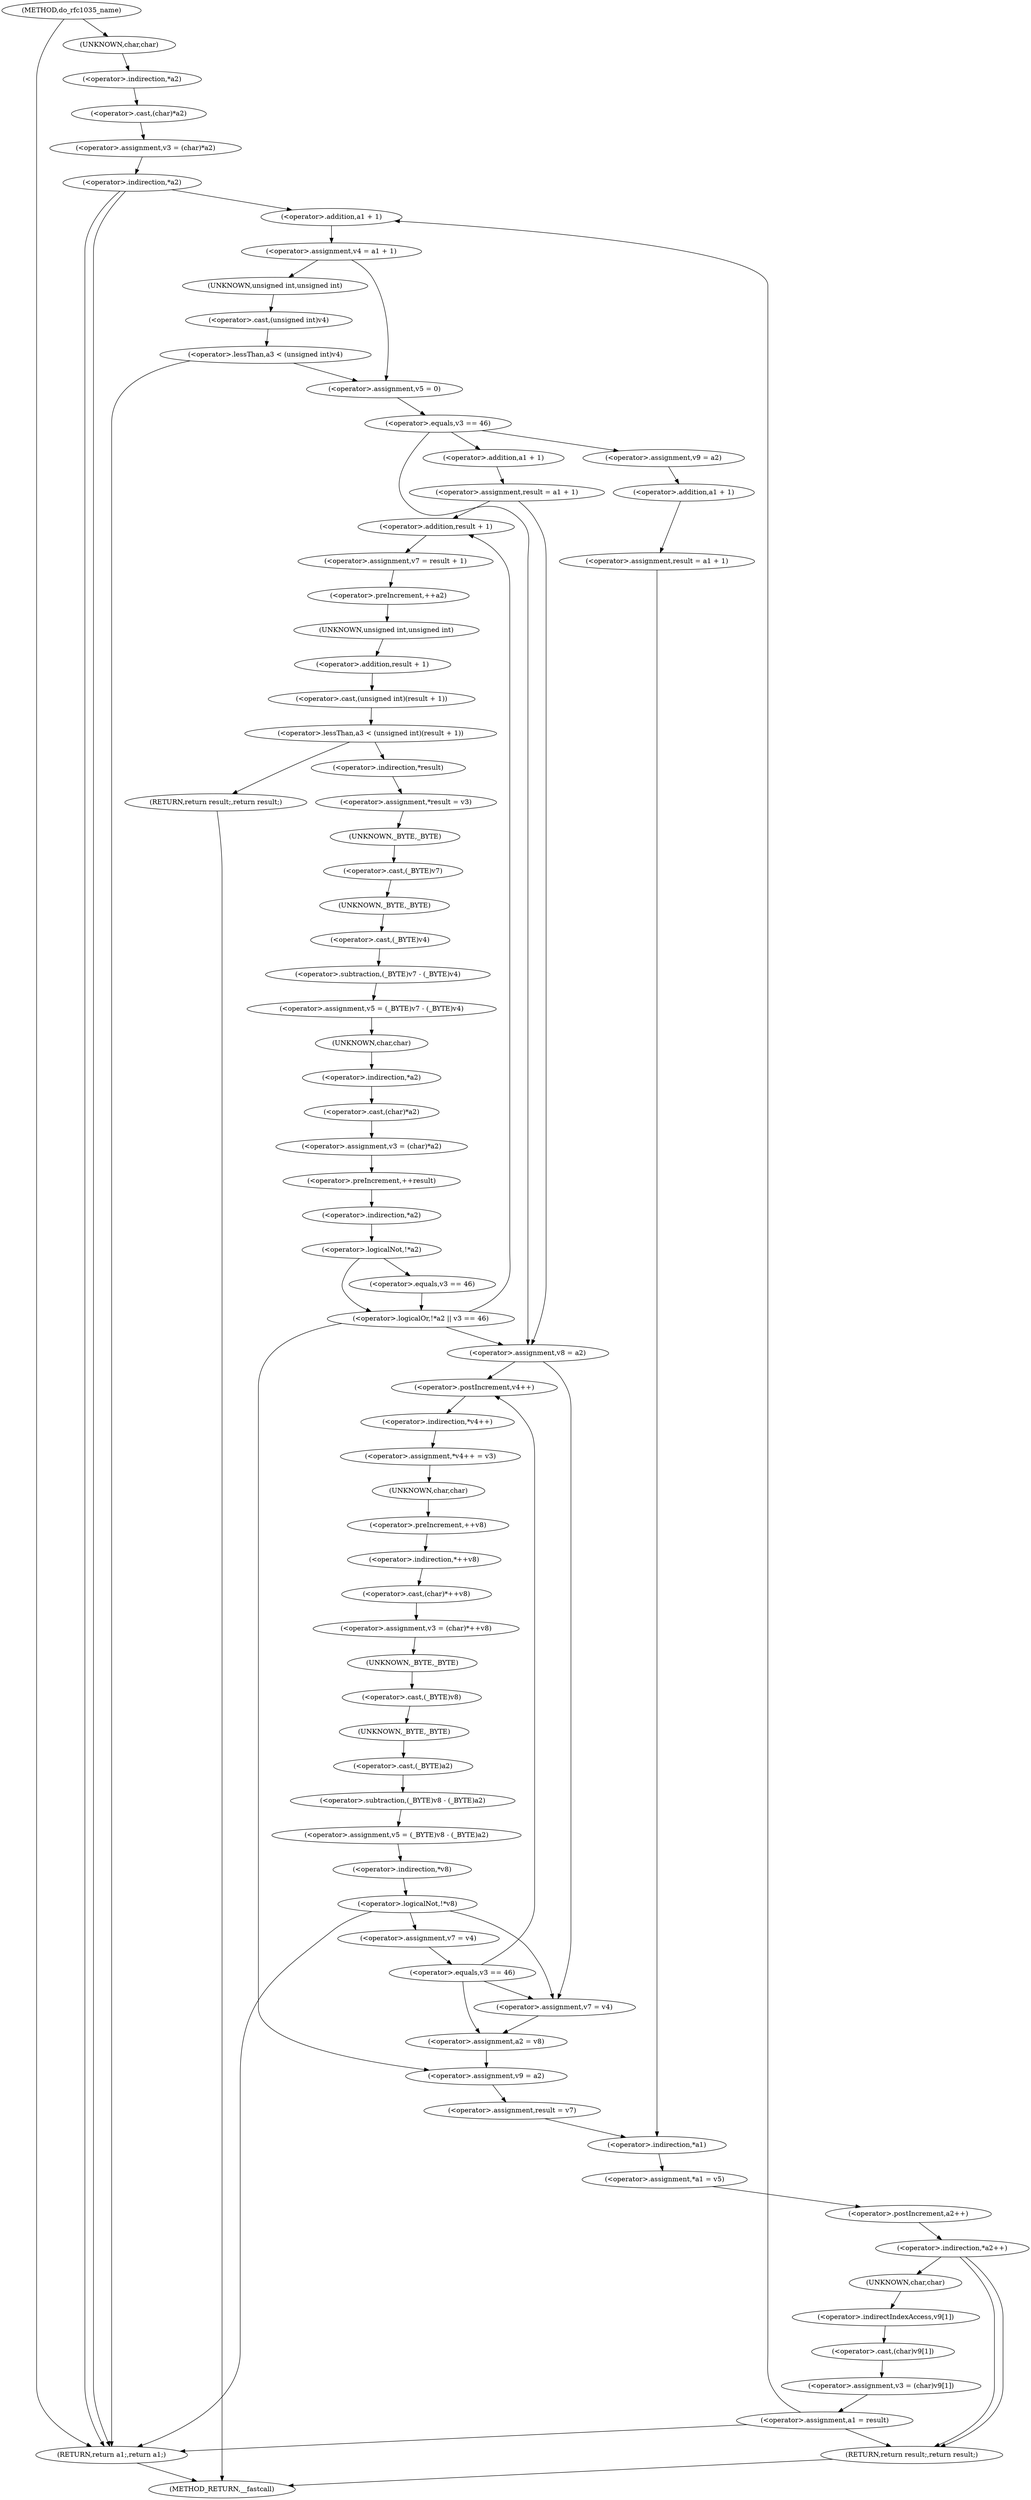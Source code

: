 digraph do_rfc1035_name {  
"1000123" [label = "(<operator>.assignment,v3 = (char)*a2)" ]
"1000125" [label = "(<operator>.cast,(char)*a2)" ]
"1000126" [label = "(UNKNOWN,char,char)" ]
"1000127" [label = "(<operator>.indirection,*a2)" ]
"1000130" [label = "(<operator>.indirection,*a2)" ]
"1000136" [label = "(<operator>.assignment,v4 = a1 + 1)" ]
"1000138" [label = "(<operator>.addition,a1 + 1)" ]
"1000145" [label = "(<operator>.lessThan,a3 < (unsigned int)v4)" ]
"1000147" [label = "(<operator>.cast,(unsigned int)v4)" ]
"1000148" [label = "(UNKNOWN,unsigned int,unsigned int)" ]
"1000151" [label = "(<operator>.assignment,v5 = 0)" ]
"1000155" [label = "(<operator>.equals,v3 == 46)" ]
"1000159" [label = "(<operator>.assignment,v9 = a2)" ]
"1000162" [label = "(<operator>.assignment,result = a1 + 1)" ]
"1000164" [label = "(<operator>.addition,a1 + 1)" ]
"1000172" [label = "(<operator>.assignment,result = a1 + 1)" ]
"1000174" [label = "(<operator>.addition,a1 + 1)" ]
"1000180" [label = "(<operator>.assignment,v7 = result + 1)" ]
"1000182" [label = "(<operator>.addition,result + 1)" ]
"1000185" [label = "(<operator>.preIncrement,++a2)" ]
"1000188" [label = "(<operator>.lessThan,a3 < (unsigned int)(result + 1))" ]
"1000190" [label = "(<operator>.cast,(unsigned int)(result + 1))" ]
"1000191" [label = "(UNKNOWN,unsigned int,unsigned int)" ]
"1000192" [label = "(<operator>.addition,result + 1)" ]
"1000195" [label = "(RETURN,return result;,return result;)" ]
"1000197" [label = "(<operator>.assignment,*result = v3)" ]
"1000198" [label = "(<operator>.indirection,*result)" ]
"1000201" [label = "(<operator>.assignment,v5 = (_BYTE)v7 - (_BYTE)v4)" ]
"1000203" [label = "(<operator>.subtraction,(_BYTE)v7 - (_BYTE)v4)" ]
"1000204" [label = "(<operator>.cast,(_BYTE)v7)" ]
"1000205" [label = "(UNKNOWN,_BYTE,_BYTE)" ]
"1000207" [label = "(<operator>.cast,(_BYTE)v4)" ]
"1000208" [label = "(UNKNOWN,_BYTE,_BYTE)" ]
"1000210" [label = "(<operator>.assignment,v3 = (char)*a2)" ]
"1000212" [label = "(<operator>.cast,(char)*a2)" ]
"1000213" [label = "(UNKNOWN,char,char)" ]
"1000214" [label = "(<operator>.indirection,*a2)" ]
"1000216" [label = "(<operator>.preIncrement,++result)" ]
"1000219" [label = "(<operator>.logicalOr,!*a2 || v3 == 46)" ]
"1000220" [label = "(<operator>.logicalNot,!*a2)" ]
"1000221" [label = "(<operator>.indirection,*a2)" ]
"1000223" [label = "(<operator>.equals,v3 == 46)" ]
"1000227" [label = "(<operator>.assignment,v8 = a2)" ]
"1000233" [label = "(<operator>.assignment,*v4++ = v3)" ]
"1000234" [label = "(<operator>.indirection,*v4++)" ]
"1000235" [label = "(<operator>.postIncrement,v4++)" ]
"1000238" [label = "(<operator>.assignment,v3 = (char)*++v8)" ]
"1000240" [label = "(<operator>.cast,(char)*++v8)" ]
"1000241" [label = "(UNKNOWN,char,char)" ]
"1000242" [label = "(<operator>.indirection,*++v8)" ]
"1000243" [label = "(<operator>.preIncrement,++v8)" ]
"1000245" [label = "(<operator>.assignment,v5 = (_BYTE)v8 - (_BYTE)a2)" ]
"1000247" [label = "(<operator>.subtraction,(_BYTE)v8 - (_BYTE)a2)" ]
"1000248" [label = "(<operator>.cast,(_BYTE)v8)" ]
"1000249" [label = "(UNKNOWN,_BYTE,_BYTE)" ]
"1000251" [label = "(<operator>.cast,(_BYTE)a2)" ]
"1000252" [label = "(UNKNOWN,_BYTE,_BYTE)" ]
"1000255" [label = "(<operator>.logicalNot,!*v8)" ]
"1000256" [label = "(<operator>.indirection,*v8)" ]
"1000259" [label = "(<operator>.assignment,v7 = v4)" ]
"1000263" [label = "(<operator>.equals,v3 == 46)" ]
"1000267" [label = "(<operator>.assignment,v7 = v4)" ]
"1000271" [label = "(<operator>.assignment,a2 = v8)" ]
"1000275" [label = "(<operator>.assignment,v9 = a2)" ]
"1000278" [label = "(<operator>.assignment,result = v7)" ]
"1000281" [label = "(<operator>.assignment,*a1 = v5)" ]
"1000282" [label = "(<operator>.indirection,*a1)" ]
"1000286" [label = "(<operator>.indirection,*a2++)" ]
"1000287" [label = "(<operator>.postIncrement,a2++)" ]
"1000293" [label = "(<operator>.assignment,v3 = (char)v9[1])" ]
"1000295" [label = "(<operator>.cast,(char)v9[1])" ]
"1000296" [label = "(UNKNOWN,char,char)" ]
"1000297" [label = "(<operator>.indirectIndexAccess,v9[1])" ]
"1000300" [label = "(<operator>.assignment,a1 = result)" ]
"1000306" [label = "(RETURN,return result;,return result;)" ]
"1000308" [label = "(RETURN,return a1;,return a1;)" ]
"1000108" [label = "(METHOD,do_rfc1035_name)" ]
"1000310" [label = "(METHOD_RETURN,__fastcall)" ]
  "1000123" -> "1000130" 
  "1000125" -> "1000123" 
  "1000126" -> "1000127" 
  "1000127" -> "1000125" 
  "1000130" -> "1000138" 
  "1000130" -> "1000308" 
  "1000130" -> "1000308" 
  "1000136" -> "1000148" 
  "1000136" -> "1000151" 
  "1000138" -> "1000136" 
  "1000145" -> "1000308" 
  "1000145" -> "1000151" 
  "1000147" -> "1000145" 
  "1000148" -> "1000147" 
  "1000151" -> "1000155" 
  "1000155" -> "1000159" 
  "1000155" -> "1000174" 
  "1000155" -> "1000227" 
  "1000159" -> "1000164" 
  "1000162" -> "1000282" 
  "1000164" -> "1000162" 
  "1000172" -> "1000182" 
  "1000172" -> "1000227" 
  "1000174" -> "1000172" 
  "1000180" -> "1000185" 
  "1000182" -> "1000180" 
  "1000185" -> "1000191" 
  "1000188" -> "1000195" 
  "1000188" -> "1000198" 
  "1000190" -> "1000188" 
  "1000191" -> "1000192" 
  "1000192" -> "1000190" 
  "1000195" -> "1000310" 
  "1000197" -> "1000205" 
  "1000198" -> "1000197" 
  "1000201" -> "1000213" 
  "1000203" -> "1000201" 
  "1000204" -> "1000208" 
  "1000205" -> "1000204" 
  "1000207" -> "1000203" 
  "1000208" -> "1000207" 
  "1000210" -> "1000216" 
  "1000212" -> "1000210" 
  "1000213" -> "1000214" 
  "1000214" -> "1000212" 
  "1000216" -> "1000221" 
  "1000219" -> "1000182" 
  "1000219" -> "1000227" 
  "1000219" -> "1000275" 
  "1000220" -> "1000219" 
  "1000220" -> "1000223" 
  "1000221" -> "1000220" 
  "1000223" -> "1000219" 
  "1000227" -> "1000235" 
  "1000227" -> "1000267" 
  "1000233" -> "1000241" 
  "1000234" -> "1000233" 
  "1000235" -> "1000234" 
  "1000238" -> "1000249" 
  "1000240" -> "1000238" 
  "1000241" -> "1000243" 
  "1000242" -> "1000240" 
  "1000243" -> "1000242" 
  "1000245" -> "1000256" 
  "1000247" -> "1000245" 
  "1000248" -> "1000252" 
  "1000249" -> "1000248" 
  "1000251" -> "1000247" 
  "1000252" -> "1000251" 
  "1000255" -> "1000267" 
  "1000255" -> "1000308" 
  "1000255" -> "1000259" 
  "1000256" -> "1000255" 
  "1000259" -> "1000263" 
  "1000263" -> "1000235" 
  "1000263" -> "1000267" 
  "1000263" -> "1000271" 
  "1000267" -> "1000271" 
  "1000271" -> "1000275" 
  "1000275" -> "1000278" 
  "1000278" -> "1000282" 
  "1000281" -> "1000287" 
  "1000282" -> "1000281" 
  "1000286" -> "1000296" 
  "1000286" -> "1000306" 
  "1000286" -> "1000306" 
  "1000287" -> "1000286" 
  "1000293" -> "1000300" 
  "1000295" -> "1000293" 
  "1000296" -> "1000297" 
  "1000297" -> "1000295" 
  "1000300" -> "1000138" 
  "1000300" -> "1000308" 
  "1000300" -> "1000306" 
  "1000306" -> "1000310" 
  "1000308" -> "1000310" 
  "1000108" -> "1000126" 
  "1000108" -> "1000308" 
}
